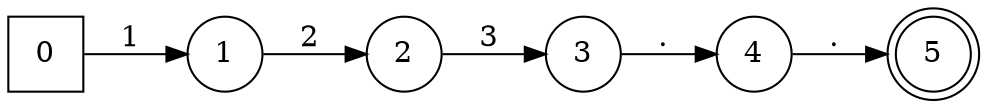digraph GeneradoX1 {
rankdir=LR;
0 [ shape=square]
1 [ shape=circle]
2 [ shape=circle]
3 [ shape=circle]
4 [ shape=circle]
5 [ shape=doublecircle]
0->1[label="1 "]
1->2[label="2 "]
2->3[label="3 "]
3->4[label=". "]
4->5[label=". "]
}
